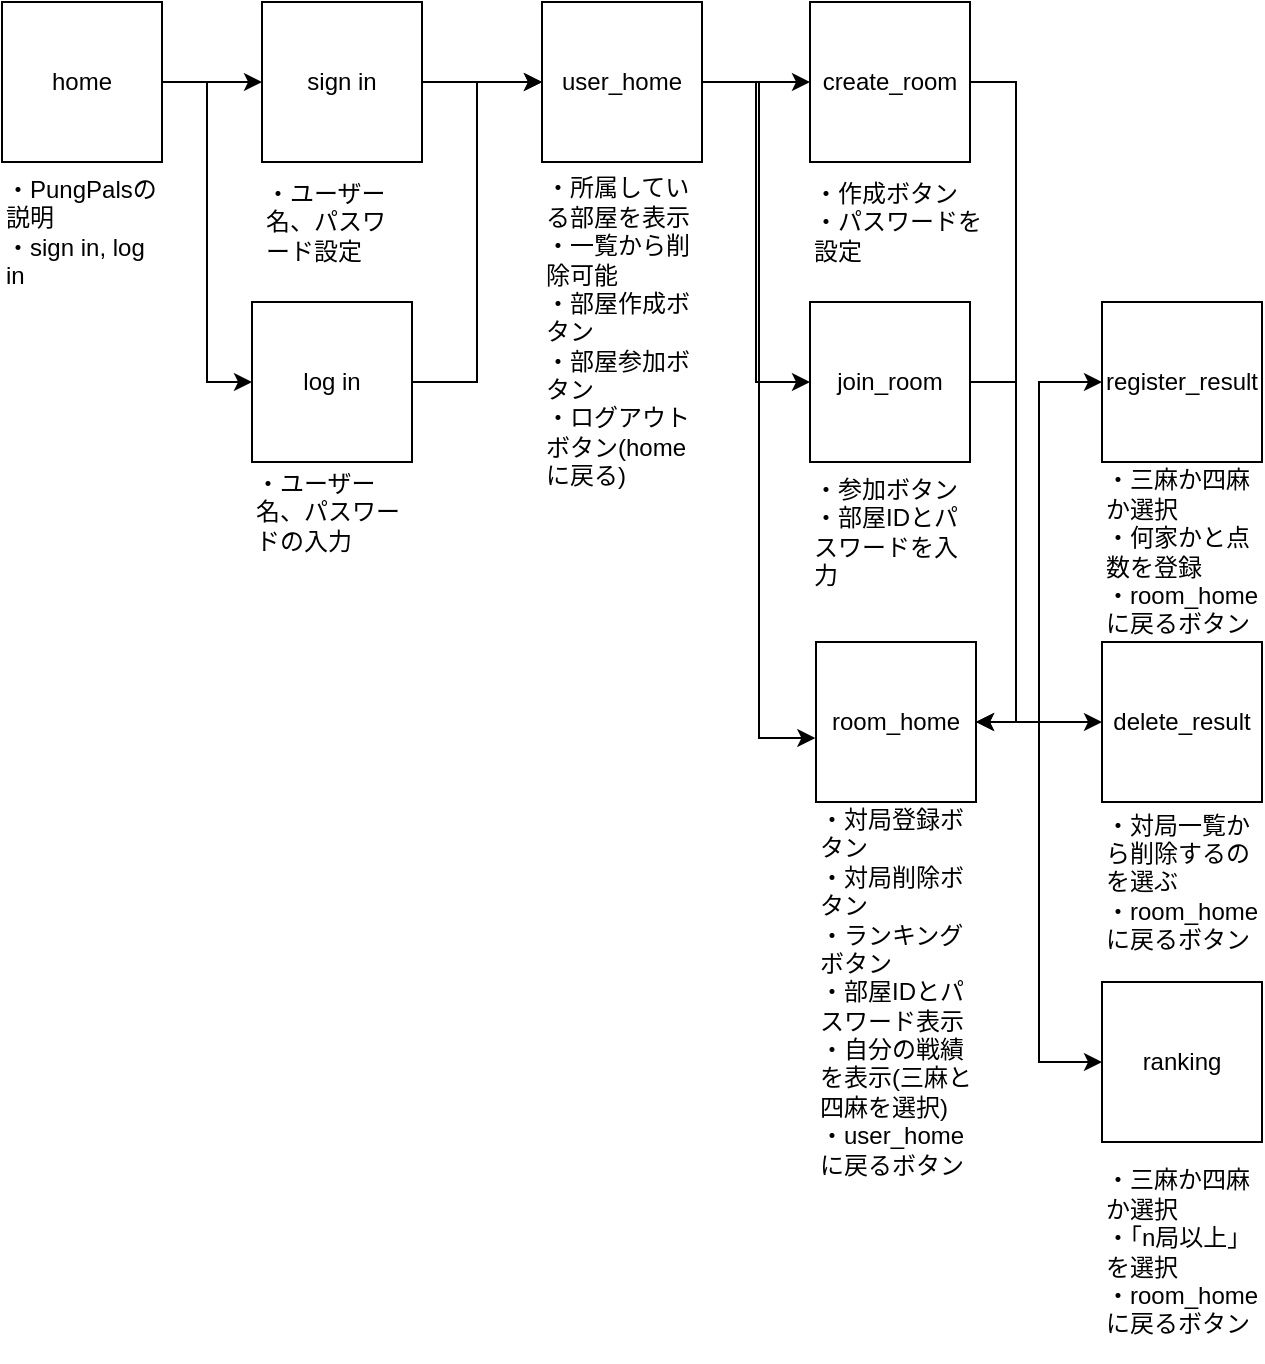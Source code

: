 <mxfile version="22.0.6" type="github">
  <diagram name="ページ1" id="fi7y1vEESTEufle_R_ST">
    <mxGraphModel dx="1674" dy="756" grid="1" gridSize="10" guides="1" tooltips="1" connect="1" arrows="1" fold="1" page="1" pageScale="1" pageWidth="827" pageHeight="1169" math="0" shadow="0">
      <root>
        <mxCell id="0" />
        <mxCell id="1" parent="0" />
        <mxCell id="ZsW29QYsuvRFYdDaHSDv-5" style="edgeStyle=orthogonalEdgeStyle;rounded=0;orthogonalLoop=1;jettySize=auto;html=1;entryX=0;entryY=0.5;entryDx=0;entryDy=0;" parent="1" source="ZsW29QYsuvRFYdDaHSDv-1" target="ZsW29QYsuvRFYdDaHSDv-3" edge="1">
          <mxGeometry relative="1" as="geometry" />
        </mxCell>
        <mxCell id="ZsW29QYsuvRFYdDaHSDv-9" style="edgeStyle=orthogonalEdgeStyle;rounded=0;orthogonalLoop=1;jettySize=auto;html=1;entryX=0;entryY=0.5;entryDx=0;entryDy=0;" parent="1" source="ZsW29QYsuvRFYdDaHSDv-1" target="ZsW29QYsuvRFYdDaHSDv-7" edge="1">
          <mxGeometry relative="1" as="geometry" />
        </mxCell>
        <mxCell id="ZsW29QYsuvRFYdDaHSDv-1" value="home" style="whiteSpace=wrap;html=1;aspect=fixed;" parent="1" vertex="1">
          <mxGeometry x="10" y="10" width="80" height="80" as="geometry" />
        </mxCell>
        <mxCell id="ZsW29QYsuvRFYdDaHSDv-2" value="・PungPalsの説明&lt;br&gt;・sign in, log in" style="text;html=1;strokeColor=none;fillColor=none;align=left;verticalAlign=top;whiteSpace=wrap;rounded=0;" parent="1" vertex="1">
          <mxGeometry x="10" y="90" width="80" height="70" as="geometry" />
        </mxCell>
        <mxCell id="pIzTvPScTuaP-fJWwFuk-1" style="edgeStyle=orthogonalEdgeStyle;rounded=0;orthogonalLoop=1;jettySize=auto;html=1;" parent="1" source="ZsW29QYsuvRFYdDaHSDv-3" target="unB-rzWUIBHJed2L6JiL-1" edge="1">
          <mxGeometry relative="1" as="geometry" />
        </mxCell>
        <mxCell id="ZsW29QYsuvRFYdDaHSDv-3" value="sign in" style="whiteSpace=wrap;html=1;aspect=fixed;" parent="1" vertex="1">
          <mxGeometry x="140" y="10" width="80" height="80" as="geometry" />
        </mxCell>
        <mxCell id="ZsW29QYsuvRFYdDaHSDv-6" value="・ユーザー名、パスワード設定" style="text;html=1;strokeColor=none;fillColor=none;align=left;verticalAlign=middle;whiteSpace=wrap;rounded=0;" parent="1" vertex="1">
          <mxGeometry x="140" y="90" width="70" height="60" as="geometry" />
        </mxCell>
        <mxCell id="pIzTvPScTuaP-fJWwFuk-2" style="edgeStyle=orthogonalEdgeStyle;rounded=0;orthogonalLoop=1;jettySize=auto;html=1;entryX=0;entryY=0.5;entryDx=0;entryDy=0;" parent="1" source="ZsW29QYsuvRFYdDaHSDv-7" target="unB-rzWUIBHJed2L6JiL-1" edge="1">
          <mxGeometry relative="1" as="geometry">
            <mxPoint x="250" y="50" as="targetPoint" />
          </mxGeometry>
        </mxCell>
        <mxCell id="ZsW29QYsuvRFYdDaHSDv-7" value="log in" style="whiteSpace=wrap;html=1;aspect=fixed;" parent="1" vertex="1">
          <mxGeometry x="135" y="160" width="80" height="80" as="geometry" />
        </mxCell>
        <mxCell id="ZsW29QYsuvRFYdDaHSDv-8" value="・ユーザー名、パスワードの入力" style="text;html=1;strokeColor=none;fillColor=none;align=left;verticalAlign=middle;whiteSpace=wrap;rounded=0;" parent="1" vertex="1">
          <mxGeometry x="135" y="240" width="75" height="50" as="geometry" />
        </mxCell>
        <mxCell id="0FzYSn5tiL9xqLlkb21n-3" style="edgeStyle=orthogonalEdgeStyle;rounded=0;orthogonalLoop=1;jettySize=auto;html=1;entryX=0;entryY=0.5;entryDx=0;entryDy=0;" parent="1" source="unB-rzWUIBHJed2L6JiL-1" target="0FzYSn5tiL9xqLlkb21n-1" edge="1">
          <mxGeometry relative="1" as="geometry" />
        </mxCell>
        <mxCell id="YuniV2DQdlvxfhASZftC-8" style="edgeStyle=orthogonalEdgeStyle;rounded=0;orthogonalLoop=1;jettySize=auto;html=1;entryX=0;entryY=0.5;entryDx=0;entryDy=0;" parent="1" source="unB-rzWUIBHJed2L6JiL-1" target="0FzYSn5tiL9xqLlkb21n-4" edge="1">
          <mxGeometry relative="1" as="geometry" />
        </mxCell>
        <mxCell id="unB-rzWUIBHJed2L6JiL-1" value="user_home" style="whiteSpace=wrap;html=1;aspect=fixed;" parent="1" vertex="1">
          <mxGeometry x="280" y="10" width="80" height="80" as="geometry" />
        </mxCell>
        <mxCell id="unB-rzWUIBHJed2L6JiL-2" value="・所属している部屋を表示&lt;br&gt;・一覧から削除可能&lt;br&gt;・部屋作成ボタン&lt;br&gt;・部屋参加ボタン&lt;br&gt;・ログアウトボタン(homeに戻る)" style="text;html=1;strokeColor=none;fillColor=none;align=left;verticalAlign=middle;whiteSpace=wrap;rounded=0;" parent="1" vertex="1">
          <mxGeometry x="280" y="90" width="80" height="170" as="geometry" />
        </mxCell>
        <mxCell id="oilHDclysq6Vdej6ONky-4" style="edgeStyle=orthogonalEdgeStyle;rounded=0;orthogonalLoop=1;jettySize=auto;html=1;entryX=1;entryY=0.5;entryDx=0;entryDy=0;" parent="1" source="0FzYSn5tiL9xqLlkb21n-1" target="0FzYSn5tiL9xqLlkb21n-7" edge="1">
          <mxGeometry relative="1" as="geometry">
            <Array as="points">
              <mxPoint x="517" y="50" />
              <mxPoint x="517" y="370" />
            </Array>
          </mxGeometry>
        </mxCell>
        <mxCell id="0FzYSn5tiL9xqLlkb21n-1" value="create_room" style="whiteSpace=wrap;html=1;aspect=fixed;" parent="1" vertex="1">
          <mxGeometry x="414" y="10" width="80" height="80" as="geometry" />
        </mxCell>
        <mxCell id="0FzYSn5tiL9xqLlkb21n-2" value="・作成ボタン&lt;br&gt;・パスワードを設定" style="text;html=1;strokeColor=none;fillColor=none;align=left;verticalAlign=middle;whiteSpace=wrap;rounded=0;" parent="1" vertex="1">
          <mxGeometry x="414" y="90" width="86" height="60" as="geometry" />
        </mxCell>
        <mxCell id="oilHDclysq6Vdej6ONky-5" style="edgeStyle=orthogonalEdgeStyle;rounded=0;orthogonalLoop=1;jettySize=auto;html=1;entryX=1;entryY=0.5;entryDx=0;entryDy=0;" parent="1" source="0FzYSn5tiL9xqLlkb21n-4" target="0FzYSn5tiL9xqLlkb21n-7" edge="1">
          <mxGeometry relative="1" as="geometry">
            <Array as="points">
              <mxPoint x="517" y="200" />
              <mxPoint x="517" y="370" />
            </Array>
          </mxGeometry>
        </mxCell>
        <mxCell id="0FzYSn5tiL9xqLlkb21n-4" value="join_room" style="whiteSpace=wrap;html=1;aspect=fixed;" parent="1" vertex="1">
          <mxGeometry x="414" y="160" width="80" height="80" as="geometry" />
        </mxCell>
        <mxCell id="0FzYSn5tiL9xqLlkb21n-5" value="・参加ボタン&lt;br&gt;・部屋IDとパスワードを入力" style="text;html=1;strokeColor=none;fillColor=none;align=left;verticalAlign=middle;whiteSpace=wrap;rounded=0;" parent="1" vertex="1">
          <mxGeometry x="414" y="240" width="76" height="70" as="geometry" />
        </mxCell>
        <mxCell id="oilHDclysq6Vdej6ONky-2" style="edgeStyle=orthogonalEdgeStyle;rounded=0;orthogonalLoop=1;jettySize=auto;html=1;entryX=0;entryY=0.5;entryDx=0;entryDy=0;" parent="1" source="0FzYSn5tiL9xqLlkb21n-7" target="oilHDclysq6Vdej6ONky-1" edge="1">
          <mxGeometry relative="1" as="geometry" />
        </mxCell>
        <mxCell id="YuniV2DQdlvxfhASZftC-3" style="edgeStyle=orthogonalEdgeStyle;rounded=0;orthogonalLoop=1;jettySize=auto;html=1;entryX=0;entryY=0.5;entryDx=0;entryDy=0;" parent="1" source="0FzYSn5tiL9xqLlkb21n-7" target="YuniV2DQdlvxfhASZftC-1" edge="1">
          <mxGeometry relative="1" as="geometry" />
        </mxCell>
        <mxCell id="YuniV2DQdlvxfhASZftC-7" style="edgeStyle=orthogonalEdgeStyle;rounded=0;orthogonalLoop=1;jettySize=auto;html=1;entryX=0;entryY=0.5;entryDx=0;entryDy=0;" parent="1" source="0FzYSn5tiL9xqLlkb21n-7" target="YuniV2DQdlvxfhASZftC-5" edge="1">
          <mxGeometry relative="1" as="geometry" />
        </mxCell>
        <mxCell id="0FzYSn5tiL9xqLlkb21n-7" value="room_home" style="whiteSpace=wrap;html=1;aspect=fixed;" parent="1" vertex="1">
          <mxGeometry x="417" y="330" width="80" height="80" as="geometry" />
        </mxCell>
        <mxCell id="0FzYSn5tiL9xqLlkb21n-8" style="edgeStyle=orthogonalEdgeStyle;rounded=0;orthogonalLoop=1;jettySize=auto;html=1;entryX=-0.004;entryY=0.6;entryDx=0;entryDy=0;entryPerimeter=0;" parent="1" source="unB-rzWUIBHJed2L6JiL-1" target="0FzYSn5tiL9xqLlkb21n-7" edge="1">
          <mxGeometry relative="1" as="geometry" />
        </mxCell>
        <mxCell id="0FzYSn5tiL9xqLlkb21n-9" value="・対局登録ボタン&lt;br&gt;・対局削除ボタン&lt;br&gt;・ランキングボタン&lt;br&gt;・部屋IDとパスワード表示&lt;br&gt;・自分の戦績を表示(三麻と四麻を選択)&lt;br&gt;・user_homeに戻るボタン" style="text;html=1;strokeColor=none;fillColor=none;align=left;verticalAlign=middle;whiteSpace=wrap;rounded=0;" parent="1" vertex="1">
          <mxGeometry x="417" y="410" width="83" height="190" as="geometry" />
        </mxCell>
        <mxCell id="oilHDclysq6Vdej6ONky-1" value="register_result" style="whiteSpace=wrap;html=1;aspect=fixed;" parent="1" vertex="1">
          <mxGeometry x="560" y="160" width="80" height="80" as="geometry" />
        </mxCell>
        <mxCell id="oilHDclysq6Vdej6ONky-3" value="・三麻か四麻か選択&lt;br&gt;・何家かと点数を登録&lt;br&gt;・room_homeに戻るボタン&lt;br&gt;" style="text;html=1;strokeColor=none;fillColor=none;align=left;verticalAlign=middle;whiteSpace=wrap;rounded=0;" parent="1" vertex="1">
          <mxGeometry x="560" y="240" width="80" height="90" as="geometry" />
        </mxCell>
        <mxCell id="YuniV2DQdlvxfhASZftC-1" value="ranking" style="whiteSpace=wrap;html=1;aspect=fixed;" parent="1" vertex="1">
          <mxGeometry x="560" y="500" width="80" height="80" as="geometry" />
        </mxCell>
        <mxCell id="YuniV2DQdlvxfhASZftC-2" value="・三麻か四麻か選択&lt;br&gt;・「n局以上」を選択&lt;br&gt;・room_homeに戻るボタン" style="text;html=1;strokeColor=none;fillColor=none;align=left;verticalAlign=middle;whiteSpace=wrap;rounded=0;" parent="1" vertex="1">
          <mxGeometry x="560" y="580" width="80" height="110" as="geometry" />
        </mxCell>
        <mxCell id="YuniV2DQdlvxfhASZftC-5" value="delete_result" style="whiteSpace=wrap;html=1;aspect=fixed;" parent="1" vertex="1">
          <mxGeometry x="560" y="330" width="80" height="80" as="geometry" />
        </mxCell>
        <mxCell id="YuniV2DQdlvxfhASZftC-6" value="・対局一覧から削除するのを選ぶ&lt;br&gt;・room_homeに戻るボタン" style="text;html=1;strokeColor=none;fillColor=none;align=left;verticalAlign=middle;whiteSpace=wrap;rounded=0;" parent="1" vertex="1">
          <mxGeometry x="560" y="410" width="80" height="80" as="geometry" />
        </mxCell>
      </root>
    </mxGraphModel>
  </diagram>
</mxfile>

